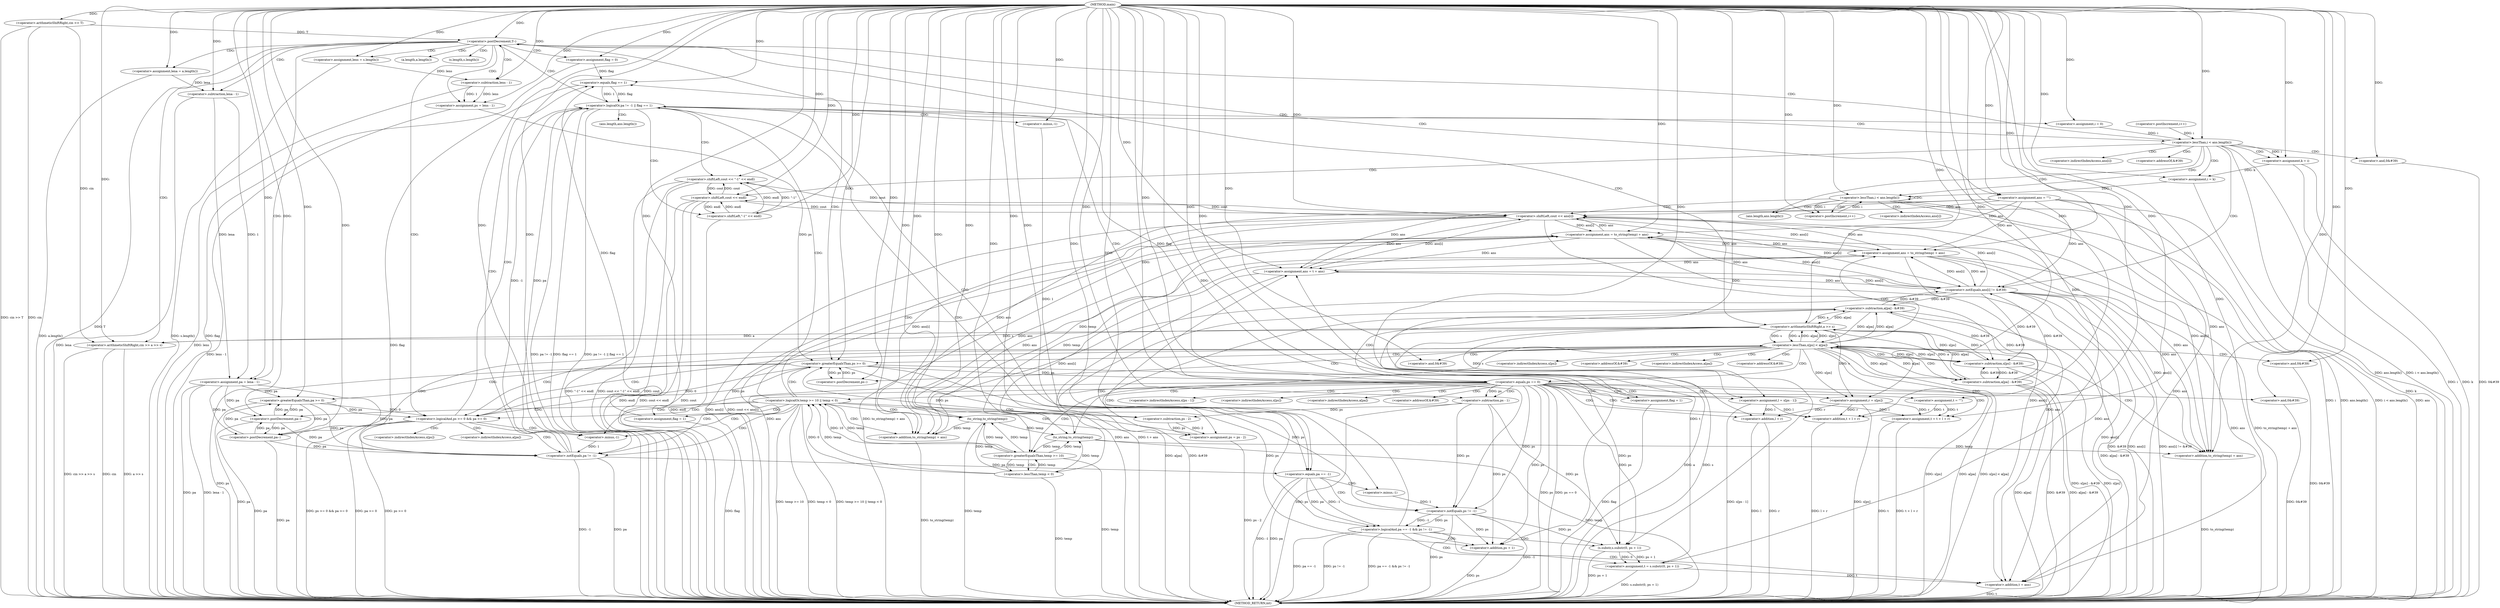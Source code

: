 digraph "main" {  
"1000103" [label = "(METHOD,main)" ]
"1000349" [label = "(METHOD_RETURN,int)" ]
"1000106" [label = "(<operator>.arithmeticShiftRight,cin >> T)" ]
"1000112" [label = "(<operator>.postDecrement,T--)" ]
"1000116" [label = "(<operator>.assignment,flag = 0)" ]
"1000119" [label = "(<operator>.arithmeticShiftRight,cin >> a >> s)" ]
"1000125" [label = "(<operator>.assignment,lena = a.length())" ]
"1000129" [label = "(<operator>.assignment,lens = s.length())" ]
"1000133" [label = "(<operator>.assignment,ans = \"\")" ]
"1000137" [label = "(<operator>.assignment,pa = lena - 1)" ]
"1000143" [label = "(<operator>.assignment,ps = lens - 1)" ]
"1000149" [label = "(<operator>.logicalAnd,ps >= 0 && pa >= 0)" ]
"1000266" [label = "(<operator>.logicalOr,pa != -1 || flag == 1)" ]
"1000274" [label = "(<operator>.shiftLeft,cout << \"-1\" << endl)" ]
"1000121" [label = "(<operator>.arithmeticShiftRight,a >> s)" ]
"1000139" [label = "(<operator>.subtraction,lena - 1)" ]
"1000145" [label = "(<operator>.subtraction,lens - 1)" ]
"1000150" [label = "(<operator>.greaterEqualsThan,ps >= 0)" ]
"1000153" [label = "(<operator>.greaterEqualsThan,pa >= 0)" ]
"1000158" [label = "(<operator>.lessThan,s[ps] < a[pa])" ]
"1000267" [label = "(<operator>.notEquals,pa != -1)" ]
"1000271" [label = "(<operator>.equals,flag == 1)" ]
"1000276" [label = "(<operator>.shiftLeft,\"-1\" << endl)" ]
"1000346" [label = "(<operator>.shiftLeft,cout << endl)" ]
"1000176" [label = "(<operator>.assignment,l = s[ps - 1])" ]
"1000184" [label = "(<operator>.assignment,r = s[ps])" ]
"1000190" [label = "(<operator>.assignment,t = \"\")" ]
"1000193" [label = "(<operator>.assignment,t = t + l + r)" ]
"1000200" [label = "(<operator>.subtraction,a[pa] - &#39)" ]
"1000206" [label = "(<operator>.and,0&#39)" ]
"1000222" [label = "(<operator>.assignment,ans = to_string(temp) + ans)" ]
"1000228" [label = "(<operator>.assignment,ps = ps - 2)" ]
"1000233" [label = "(<operator>.postDecrement,pa--)" ]
"1000269" [label = "(<operator>.minus,-1)" ]
"1000282" [label = "(<operator>.logicalAnd,pa == -1 && ps != -1)" ]
"1000308" [label = "(<operator>.assignment,i = 0)" ]
"1000311" [label = "(<operator>.lessThan,i < ans.length())" ]
"1000333" [label = "(<operator>.assignment,i = k)" ]
"1000336" [label = "(<operator>.lessThan,i < ans.length())" ]
"1000339" [label = "(<operator>.postIncrement,i++)" ]
"1000341" [label = "(<operator>.shiftLeft,cout << ans[i])" ]
"1000167" [label = "(<operator>.equals,ps == 0)" ]
"1000210" [label = "(<operator>.logicalOr,temp >= 10 || temp < 0)" ]
"1000237" [label = "(<operator>.subtraction,s[ps] - &#39)" ]
"1000243" [label = "(<operator>.and,0&#39)" ]
"1000246" [label = "(<operator>.subtraction,a[pa] - &#39)" ]
"1000252" [label = "(<operator>.and,0&#39)" ]
"1000255" [label = "(<operator>.assignment,ans = to_string(temp) + ans)" ]
"1000261" [label = "(<operator>.postDecrement,ps--)" ]
"1000263" [label = "(<operator>.postDecrement,pa--)" ]
"1000293" [label = "(<operator>.assignment,t = s.substr(0, ps + 1))" ]
"1000300" [label = "(<operator>.assignment,ans = t + ans)" ]
"1000314" [label = "(<operator>.postIncrement,i++)" ]
"1000317" [label = "(<operator>.notEquals,ans[i] != &#39)" ]
"1000323" [label = "(<operator>.and,0&#39)" ]
"1000171" [label = "(<operator>.assignment,flag = 1)" ]
"1000195" [label = "(<operator>.addition,t + l + r)" ]
"1000218" [label = "(<operator>.assignment,flag = 1)" ]
"1000224" [label = "(<operator>.addition,to_string(temp) + ans)" ]
"1000230" [label = "(<operator>.subtraction,ps - 2)" ]
"1000283" [label = "(<operator>.equals,pa == -1)" ]
"1000287" [label = "(<operator>.notEquals,ps != -1)" ]
"1000327" [label = "(<operator>.assignment,k = i)" ]
"1000180" [label = "(<operator>.subtraction,ps - 1)" ]
"1000197" [label = "(<operator>.addition,l + r)" ]
"1000211" [label = "(<operator>.greaterEqualsThan,temp >= 10)" ]
"1000214" [label = "(<operator>.lessThan,temp < 0)" ]
"1000225" [label = "(to_string,to_string(temp))" ]
"1000257" [label = "(<operator>.addition,to_string(temp) + ans)" ]
"1000285" [label = "(<operator>.minus,-1)" ]
"1000289" [label = "(<operator>.minus,-1)" ]
"1000295" [label = "(s.substr,s.substr(0, ps + 1))" ]
"1000302" [label = "(<operator>.addition,t + ans)" ]
"1000258" [label = "(to_string,to_string(temp))" ]
"1000297" [label = "(<operator>.addition,ps + 1)" ]
"1000127" [label = "(a.length,a.length())" ]
"1000131" [label = "(s.length,s.length())" ]
"1000159" [label = "(<operator>.indirectIndexAccess,s[ps])" ]
"1000162" [label = "(<operator>.indirectIndexAccess,a[pa])" ]
"1000178" [label = "(<operator>.indirectIndexAccess,s[ps - 1])" ]
"1000186" [label = "(<operator>.indirectIndexAccess,s[ps])" ]
"1000201" [label = "(<operator>.indirectIndexAccess,a[pa])" ]
"1000204" [label = "(<operator>.addressOf,&#39)" ]
"1000313" [label = "(ans.length,ans.length())" ]
"1000338" [label = "(ans.length,ans.length())" ]
"1000343" [label = "(<operator>.indirectIndexAccess,ans[i])" ]
"1000238" [label = "(<operator>.indirectIndexAccess,s[ps])" ]
"1000241" [label = "(<operator>.addressOf,&#39)" ]
"1000247" [label = "(<operator>.indirectIndexAccess,a[pa])" ]
"1000250" [label = "(<operator>.addressOf,&#39)" ]
"1000318" [label = "(<operator>.indirectIndexAccess,ans[i])" ]
"1000321" [label = "(<operator>.addressOf,&#39)" ]
  "1000106" -> "1000349"  [ label = "DDG: cin"] 
  "1000106" -> "1000349"  [ label = "DDG: cin >> T"] 
  "1000112" -> "1000349"  [ label = "DDG: T"] 
  "1000116" -> "1000349"  [ label = "DDG: flag"] 
  "1000119" -> "1000349"  [ label = "DDG: cin"] 
  "1000121" -> "1000349"  [ label = "DDG: a"] 
  "1000121" -> "1000349"  [ label = "DDG: s"] 
  "1000119" -> "1000349"  [ label = "DDG: a >> s"] 
  "1000119" -> "1000349"  [ label = "DDG: cin >> a >> s"] 
  "1000125" -> "1000349"  [ label = "DDG: a.length()"] 
  "1000129" -> "1000349"  [ label = "DDG: s.length()"] 
  "1000133" -> "1000349"  [ label = "DDG: ans"] 
  "1000137" -> "1000349"  [ label = "DDG: pa"] 
  "1000139" -> "1000349"  [ label = "DDG: lena"] 
  "1000137" -> "1000349"  [ label = "DDG: lena - 1"] 
  "1000145" -> "1000349"  [ label = "DDG: lens"] 
  "1000143" -> "1000349"  [ label = "DDG: lens - 1"] 
  "1000150" -> "1000349"  [ label = "DDG: ps"] 
  "1000149" -> "1000349"  [ label = "DDG: ps >= 0"] 
  "1000153" -> "1000349"  [ label = "DDG: pa"] 
  "1000149" -> "1000349"  [ label = "DDG: pa >= 0"] 
  "1000149" -> "1000349"  [ label = "DDG: ps >= 0 && pa >= 0"] 
  "1000158" -> "1000349"  [ label = "DDG: s[ps]"] 
  "1000158" -> "1000349"  [ label = "DDG: a[pa]"] 
  "1000158" -> "1000349"  [ label = "DDG: s[ps] < a[pa]"] 
  "1000237" -> "1000349"  [ label = "DDG: s[ps]"] 
  "1000237" -> "1000349"  [ label = "DDG: s[ps] - &#39"] 
  "1000246" -> "1000349"  [ label = "DDG: a[pa]"] 
  "1000246" -> "1000349"  [ label = "DDG: &#39"] 
  "1000246" -> "1000349"  [ label = "DDG: a[pa] - &#39"] 
  "1000252" -> "1000349"  [ label = "DDG: 0&#39"] 
  "1000255" -> "1000349"  [ label = "DDG: ans"] 
  "1000258" -> "1000349"  [ label = "DDG: temp"] 
  "1000257" -> "1000349"  [ label = "DDG: to_string(temp)"] 
  "1000255" -> "1000349"  [ label = "DDG: to_string(temp) + ans"] 
  "1000263" -> "1000349"  [ label = "DDG: pa"] 
  "1000167" -> "1000349"  [ label = "DDG: ps"] 
  "1000167" -> "1000349"  [ label = "DDG: ps == 0"] 
  "1000180" -> "1000349"  [ label = "DDG: ps"] 
  "1000176" -> "1000349"  [ label = "DDG: s[ps - 1]"] 
  "1000184" -> "1000349"  [ label = "DDG: s[ps]"] 
  "1000193" -> "1000349"  [ label = "DDG: t"] 
  "1000197" -> "1000349"  [ label = "DDG: l"] 
  "1000197" -> "1000349"  [ label = "DDG: r"] 
  "1000195" -> "1000349"  [ label = "DDG: l + r"] 
  "1000193" -> "1000349"  [ label = "DDG: t + l + r"] 
  "1000200" -> "1000349"  [ label = "DDG: a[pa]"] 
  "1000200" -> "1000349"  [ label = "DDG: &#39"] 
  "1000200" -> "1000349"  [ label = "DDG: a[pa] - &#39"] 
  "1000206" -> "1000349"  [ label = "DDG: 0&#39"] 
  "1000211" -> "1000349"  [ label = "DDG: temp"] 
  "1000210" -> "1000349"  [ label = "DDG: temp >= 10"] 
  "1000214" -> "1000349"  [ label = "DDG: temp"] 
  "1000210" -> "1000349"  [ label = "DDG: temp < 0"] 
  "1000210" -> "1000349"  [ label = "DDG: temp >= 10 || temp < 0"] 
  "1000222" -> "1000349"  [ label = "DDG: ans"] 
  "1000225" -> "1000349"  [ label = "DDG: temp"] 
  "1000224" -> "1000349"  [ label = "DDG: to_string(temp)"] 
  "1000222" -> "1000349"  [ label = "DDG: to_string(temp) + ans"] 
  "1000228" -> "1000349"  [ label = "DDG: ps - 2"] 
  "1000233" -> "1000349"  [ label = "DDG: pa"] 
  "1000218" -> "1000349"  [ label = "DDG: flag"] 
  "1000171" -> "1000349"  [ label = "DDG: flag"] 
  "1000267" -> "1000349"  [ label = "DDG: pa"] 
  "1000267" -> "1000349"  [ label = "DDG: -1"] 
  "1000266" -> "1000349"  [ label = "DDG: pa != -1"] 
  "1000271" -> "1000349"  [ label = "DDG: flag"] 
  "1000266" -> "1000349"  [ label = "DDG: flag == 1"] 
  "1000266" -> "1000349"  [ label = "DDG: pa != -1 || flag == 1"] 
  "1000283" -> "1000349"  [ label = "DDG: pa"] 
  "1000283" -> "1000349"  [ label = "DDG: -1"] 
  "1000282" -> "1000349"  [ label = "DDG: pa == -1"] 
  "1000287" -> "1000349"  [ label = "DDG: ps"] 
  "1000287" -> "1000349"  [ label = "DDG: -1"] 
  "1000282" -> "1000349"  [ label = "DDG: ps != -1"] 
  "1000282" -> "1000349"  [ label = "DDG: pa == -1 && ps != -1"] 
  "1000297" -> "1000349"  [ label = "DDG: ps"] 
  "1000295" -> "1000349"  [ label = "DDG: ps + 1"] 
  "1000293" -> "1000349"  [ label = "DDG: s.substr(0, ps + 1)"] 
  "1000300" -> "1000349"  [ label = "DDG: ans"] 
  "1000302" -> "1000349"  [ label = "DDG: t"] 
  "1000300" -> "1000349"  [ label = "DDG: t + ans"] 
  "1000311" -> "1000349"  [ label = "DDG: ans.length()"] 
  "1000311" -> "1000349"  [ label = "DDG: i < ans.length()"] 
  "1000317" -> "1000349"  [ label = "DDG: ans[i]"] 
  "1000317" -> "1000349"  [ label = "DDG: &#39"] 
  "1000317" -> "1000349"  [ label = "DDG: ans[i] != &#39"] 
  "1000323" -> "1000349"  [ label = "DDG: 0&#39"] 
  "1000327" -> "1000349"  [ label = "DDG: k"] 
  "1000327" -> "1000349"  [ label = "DDG: i"] 
  "1000333" -> "1000349"  [ label = "DDG: k"] 
  "1000336" -> "1000349"  [ label = "DDG: i"] 
  "1000336" -> "1000349"  [ label = "DDG: ans.length()"] 
  "1000336" -> "1000349"  [ label = "DDG: i < ans.length()"] 
  "1000346" -> "1000349"  [ label = "DDG: cout"] 
  "1000346" -> "1000349"  [ label = "DDG: endl"] 
  "1000346" -> "1000349"  [ label = "DDG: cout << endl"] 
  "1000341" -> "1000349"  [ label = "DDG: ans[i]"] 
  "1000341" -> "1000349"  [ label = "DDG: cout << ans[i]"] 
  "1000274" -> "1000349"  [ label = "DDG: cout"] 
  "1000276" -> "1000349"  [ label = "DDG: endl"] 
  "1000274" -> "1000349"  [ label = "DDG: \"-1\" << endl"] 
  "1000274" -> "1000349"  [ label = "DDG: cout << \"-1\" << endl"] 
  "1000103" -> "1000106"  [ label = "DDG: "] 
  "1000106" -> "1000112"  [ label = "DDG: T"] 
  "1000103" -> "1000112"  [ label = "DDG: "] 
  "1000103" -> "1000116"  [ label = "DDG: "] 
  "1000103" -> "1000125"  [ label = "DDG: "] 
  "1000103" -> "1000129"  [ label = "DDG: "] 
  "1000103" -> "1000133"  [ label = "DDG: "] 
  "1000139" -> "1000137"  [ label = "DDG: 1"] 
  "1000139" -> "1000137"  [ label = "DDG: lena"] 
  "1000145" -> "1000143"  [ label = "DDG: lens"] 
  "1000145" -> "1000143"  [ label = "DDG: 1"] 
  "1000106" -> "1000119"  [ label = "DDG: cin"] 
  "1000103" -> "1000119"  [ label = "DDG: "] 
  "1000121" -> "1000119"  [ label = "DDG: s"] 
  "1000121" -> "1000119"  [ label = "DDG: a"] 
  "1000103" -> "1000137"  [ label = "DDG: "] 
  "1000103" -> "1000143"  [ label = "DDG: "] 
  "1000158" -> "1000121"  [ label = "DDG: a[pa]"] 
  "1000246" -> "1000121"  [ label = "DDG: a[pa]"] 
  "1000200" -> "1000121"  [ label = "DDG: a[pa]"] 
  "1000103" -> "1000121"  [ label = "DDG: "] 
  "1000158" -> "1000121"  [ label = "DDG: s[ps]"] 
  "1000237" -> "1000121"  [ label = "DDG: s[ps]"] 
  "1000125" -> "1000139"  [ label = "DDG: lena"] 
  "1000103" -> "1000139"  [ label = "DDG: "] 
  "1000129" -> "1000145"  [ label = "DDG: lens"] 
  "1000103" -> "1000145"  [ label = "DDG: "] 
  "1000150" -> "1000149"  [ label = "DDG: ps"] 
  "1000150" -> "1000149"  [ label = "DDG: 0"] 
  "1000153" -> "1000149"  [ label = "DDG: 0"] 
  "1000153" -> "1000149"  [ label = "DDG: pa"] 
  "1000267" -> "1000266"  [ label = "DDG: -1"] 
  "1000267" -> "1000266"  [ label = "DDG: pa"] 
  "1000271" -> "1000266"  [ label = "DDG: 1"] 
  "1000271" -> "1000266"  [ label = "DDG: flag"] 
  "1000346" -> "1000274"  [ label = "DDG: cout"] 
  "1000103" -> "1000274"  [ label = "DDG: "] 
  "1000276" -> "1000274"  [ label = "DDG: endl"] 
  "1000276" -> "1000274"  [ label = "DDG: \"-1\""] 
  "1000143" -> "1000150"  [ label = "DDG: ps"] 
  "1000261" -> "1000150"  [ label = "DDG: ps"] 
  "1000228" -> "1000150"  [ label = "DDG: ps"] 
  "1000103" -> "1000150"  [ label = "DDG: "] 
  "1000137" -> "1000153"  [ label = "DDG: pa"] 
  "1000263" -> "1000153"  [ label = "DDG: pa"] 
  "1000233" -> "1000153"  [ label = "DDG: pa"] 
  "1000103" -> "1000153"  [ label = "DDG: "] 
  "1000137" -> "1000267"  [ label = "DDG: pa"] 
  "1000153" -> "1000267"  [ label = "DDG: pa"] 
  "1000263" -> "1000267"  [ label = "DDG: pa"] 
  "1000233" -> "1000267"  [ label = "DDG: pa"] 
  "1000103" -> "1000267"  [ label = "DDG: "] 
  "1000269" -> "1000267"  [ label = "DDG: 1"] 
  "1000116" -> "1000271"  [ label = "DDG: flag"] 
  "1000218" -> "1000271"  [ label = "DDG: flag"] 
  "1000171" -> "1000271"  [ label = "DDG: flag"] 
  "1000103" -> "1000271"  [ label = "DDG: "] 
  "1000103" -> "1000276"  [ label = "DDG: "] 
  "1000346" -> "1000276"  [ label = "DDG: endl"] 
  "1000121" -> "1000158"  [ label = "DDG: s"] 
  "1000237" -> "1000158"  [ label = "DDG: s[ps]"] 
  "1000121" -> "1000158"  [ label = "DDG: a"] 
  "1000246" -> "1000158"  [ label = "DDG: a[pa]"] 
  "1000200" -> "1000158"  [ label = "DDG: a[pa]"] 
  "1000121" -> "1000176"  [ label = "DDG: s"] 
  "1000121" -> "1000184"  [ label = "DDG: s"] 
  "1000158" -> "1000184"  [ label = "DDG: s[ps]"] 
  "1000103" -> "1000190"  [ label = "DDG: "] 
  "1000184" -> "1000193"  [ label = "DDG: r"] 
  "1000103" -> "1000193"  [ label = "DDG: "] 
  "1000176" -> "1000193"  [ label = "DDG: l"] 
  "1000190" -> "1000193"  [ label = "DDG: t"] 
  "1000225" -> "1000222"  [ label = "DDG: temp"] 
  "1000133" -> "1000222"  [ label = "DDG: ans"] 
  "1000255" -> "1000222"  [ label = "DDG: ans"] 
  "1000317" -> "1000222"  [ label = "DDG: ans[i]"] 
  "1000341" -> "1000222"  [ label = "DDG: ans[i]"] 
  "1000103" -> "1000222"  [ label = "DDG: "] 
  "1000230" -> "1000228"  [ label = "DDG: ps"] 
  "1000230" -> "1000228"  [ label = "DDG: 2"] 
  "1000103" -> "1000269"  [ label = "DDG: "] 
  "1000103" -> "1000308"  [ label = "DDG: "] 
  "1000327" -> "1000333"  [ label = "DDG: k"] 
  "1000103" -> "1000333"  [ label = "DDG: "] 
  "1000341" -> "1000346"  [ label = "DDG: cout"] 
  "1000274" -> "1000346"  [ label = "DDG: cout"] 
  "1000103" -> "1000346"  [ label = "DDG: "] 
  "1000276" -> "1000346"  [ label = "DDG: endl"] 
  "1000103" -> "1000176"  [ label = "DDG: "] 
  "1000103" -> "1000184"  [ label = "DDG: "] 
  "1000121" -> "1000200"  [ label = "DDG: a"] 
  "1000158" -> "1000200"  [ label = "DDG: a[pa]"] 
  "1000246" -> "1000200"  [ label = "DDG: &#39"] 
  "1000317" -> "1000200"  [ label = "DDG: &#39"] 
  "1000103" -> "1000206"  [ label = "DDG: "] 
  "1000103" -> "1000228"  [ label = "DDG: "] 
  "1000137" -> "1000233"  [ label = "DDG: pa"] 
  "1000153" -> "1000233"  [ label = "DDG: pa"] 
  "1000263" -> "1000233"  [ label = "DDG: pa"] 
  "1000103" -> "1000233"  [ label = "DDG: "] 
  "1000133" -> "1000255"  [ label = "DDG: ans"] 
  "1000222" -> "1000255"  [ label = "DDG: ans"] 
  "1000317" -> "1000255"  [ label = "DDG: ans[i]"] 
  "1000341" -> "1000255"  [ label = "DDG: ans[i]"] 
  "1000103" -> "1000255"  [ label = "DDG: "] 
  "1000258" -> "1000255"  [ label = "DDG: temp"] 
  "1000283" -> "1000282"  [ label = "DDG: -1"] 
  "1000283" -> "1000282"  [ label = "DDG: pa"] 
  "1000287" -> "1000282"  [ label = "DDG: ps"] 
  "1000287" -> "1000282"  [ label = "DDG: -1"] 
  "1000295" -> "1000293"  [ label = "DDG: ps + 1"] 
  "1000295" -> "1000293"  [ label = "DDG: 0"] 
  "1000293" -> "1000300"  [ label = "DDG: t"] 
  "1000103" -> "1000300"  [ label = "DDG: "] 
  "1000133" -> "1000300"  [ label = "DDG: ans"] 
  "1000255" -> "1000300"  [ label = "DDG: ans"] 
  "1000222" -> "1000300"  [ label = "DDG: ans"] 
  "1000317" -> "1000300"  [ label = "DDG: ans[i]"] 
  "1000341" -> "1000300"  [ label = "DDG: ans[i]"] 
  "1000308" -> "1000311"  [ label = "DDG: i"] 
  "1000314" -> "1000311"  [ label = "DDG: i"] 
  "1000103" -> "1000311"  [ label = "DDG: "] 
  "1000333" -> "1000336"  [ label = "DDG: i"] 
  "1000339" -> "1000336"  [ label = "DDG: i"] 
  "1000103" -> "1000336"  [ label = "DDG: "] 
  "1000336" -> "1000339"  [ label = "DDG: i"] 
  "1000103" -> "1000339"  [ label = "DDG: "] 
  "1000346" -> "1000341"  [ label = "DDG: cout"] 
  "1000274" -> "1000341"  [ label = "DDG: cout"] 
  "1000103" -> "1000341"  [ label = "DDG: "] 
  "1000133" -> "1000341"  [ label = "DDG: ans"] 
  "1000255" -> "1000341"  [ label = "DDG: ans"] 
  "1000222" -> "1000341"  [ label = "DDG: ans"] 
  "1000300" -> "1000341"  [ label = "DDG: ans"] 
  "1000317" -> "1000341"  [ label = "DDG: ans[i]"] 
  "1000150" -> "1000167"  [ label = "DDG: ps"] 
  "1000103" -> "1000167"  [ label = "DDG: "] 
  "1000103" -> "1000171"  [ label = "DDG: "] 
  "1000190" -> "1000195"  [ label = "DDG: t"] 
  "1000103" -> "1000195"  [ label = "DDG: "] 
  "1000184" -> "1000195"  [ label = "DDG: r"] 
  "1000176" -> "1000195"  [ label = "DDG: l"] 
  "1000211" -> "1000210"  [ label = "DDG: temp"] 
  "1000211" -> "1000210"  [ label = "DDG: 10"] 
  "1000214" -> "1000210"  [ label = "DDG: temp"] 
  "1000214" -> "1000210"  [ label = "DDG: 0"] 
  "1000103" -> "1000218"  [ label = "DDG: "] 
  "1000225" -> "1000224"  [ label = "DDG: temp"] 
  "1000133" -> "1000224"  [ label = "DDG: ans"] 
  "1000255" -> "1000224"  [ label = "DDG: ans"] 
  "1000222" -> "1000224"  [ label = "DDG: ans"] 
  "1000317" -> "1000224"  [ label = "DDG: ans[i]"] 
  "1000341" -> "1000224"  [ label = "DDG: ans[i]"] 
  "1000103" -> "1000224"  [ label = "DDG: "] 
  "1000180" -> "1000230"  [ label = "DDG: ps"] 
  "1000103" -> "1000230"  [ label = "DDG: "] 
  "1000121" -> "1000237"  [ label = "DDG: s"] 
  "1000158" -> "1000237"  [ label = "DDG: s[ps]"] 
  "1000246" -> "1000237"  [ label = "DDG: &#39"] 
  "1000200" -> "1000237"  [ label = "DDG: &#39"] 
  "1000317" -> "1000237"  [ label = "DDG: &#39"] 
  "1000103" -> "1000243"  [ label = "DDG: "] 
  "1000121" -> "1000246"  [ label = "DDG: a"] 
  "1000158" -> "1000246"  [ label = "DDG: a[pa]"] 
  "1000237" -> "1000246"  [ label = "DDG: &#39"] 
  "1000103" -> "1000252"  [ label = "DDG: "] 
  "1000150" -> "1000261"  [ label = "DDG: ps"] 
  "1000103" -> "1000261"  [ label = "DDG: "] 
  "1000137" -> "1000263"  [ label = "DDG: pa"] 
  "1000153" -> "1000263"  [ label = "DDG: pa"] 
  "1000233" -> "1000263"  [ label = "DDG: pa"] 
  "1000103" -> "1000263"  [ label = "DDG: "] 
  "1000267" -> "1000283"  [ label = "DDG: pa"] 
  "1000103" -> "1000283"  [ label = "DDG: "] 
  "1000285" -> "1000283"  [ label = "DDG: 1"] 
  "1000150" -> "1000287"  [ label = "DDG: ps"] 
  "1000167" -> "1000287"  [ label = "DDG: ps"] 
  "1000180" -> "1000287"  [ label = "DDG: ps"] 
  "1000103" -> "1000287"  [ label = "DDG: "] 
  "1000289" -> "1000287"  [ label = "DDG: 1"] 
  "1000103" -> "1000293"  [ label = "DDG: "] 
  "1000133" -> "1000317"  [ label = "DDG: ans"] 
  "1000255" -> "1000317"  [ label = "DDG: ans"] 
  "1000222" -> "1000317"  [ label = "DDG: ans"] 
  "1000300" -> "1000317"  [ label = "DDG: ans"] 
  "1000341" -> "1000317"  [ label = "DDG: ans[i]"] 
  "1000246" -> "1000317"  [ label = "DDG: &#39"] 
  "1000200" -> "1000317"  [ label = "DDG: &#39"] 
  "1000103" -> "1000323"  [ label = "DDG: "] 
  "1000311" -> "1000327"  [ label = "DDG: i"] 
  "1000103" -> "1000327"  [ label = "DDG: "] 
  "1000167" -> "1000180"  [ label = "DDG: ps"] 
  "1000103" -> "1000180"  [ label = "DDG: "] 
  "1000176" -> "1000197"  [ label = "DDG: l"] 
  "1000103" -> "1000197"  [ label = "DDG: "] 
  "1000184" -> "1000197"  [ label = "DDG: r"] 
  "1000258" -> "1000211"  [ label = "DDG: temp"] 
  "1000214" -> "1000211"  [ label = "DDG: temp"] 
  "1000225" -> "1000211"  [ label = "DDG: temp"] 
  "1000103" -> "1000211"  [ label = "DDG: "] 
  "1000211" -> "1000214"  [ label = "DDG: temp"] 
  "1000103" -> "1000214"  [ label = "DDG: "] 
  "1000211" -> "1000225"  [ label = "DDG: temp"] 
  "1000214" -> "1000225"  [ label = "DDG: temp"] 
  "1000103" -> "1000225"  [ label = "DDG: "] 
  "1000258" -> "1000257"  [ label = "DDG: temp"] 
  "1000133" -> "1000257"  [ label = "DDG: ans"] 
  "1000255" -> "1000257"  [ label = "DDG: ans"] 
  "1000222" -> "1000257"  [ label = "DDG: ans"] 
  "1000317" -> "1000257"  [ label = "DDG: ans[i]"] 
  "1000341" -> "1000257"  [ label = "DDG: ans[i]"] 
  "1000103" -> "1000257"  [ label = "DDG: "] 
  "1000103" -> "1000285"  [ label = "DDG: "] 
  "1000103" -> "1000289"  [ label = "DDG: "] 
  "1000103" -> "1000295"  [ label = "DDG: "] 
  "1000150" -> "1000295"  [ label = "DDG: ps"] 
  "1000167" -> "1000295"  [ label = "DDG: ps"] 
  "1000180" -> "1000295"  [ label = "DDG: ps"] 
  "1000287" -> "1000295"  [ label = "DDG: ps"] 
  "1000293" -> "1000302"  [ label = "DDG: t"] 
  "1000103" -> "1000302"  [ label = "DDG: "] 
  "1000133" -> "1000302"  [ label = "DDG: ans"] 
  "1000255" -> "1000302"  [ label = "DDG: ans"] 
  "1000222" -> "1000302"  [ label = "DDG: ans"] 
  "1000317" -> "1000302"  [ label = "DDG: ans[i]"] 
  "1000341" -> "1000302"  [ label = "DDG: ans[i]"] 
  "1000211" -> "1000258"  [ label = "DDG: temp"] 
  "1000214" -> "1000258"  [ label = "DDG: temp"] 
  "1000225" -> "1000258"  [ label = "DDG: temp"] 
  "1000103" -> "1000258"  [ label = "DDG: "] 
  "1000150" -> "1000297"  [ label = "DDG: ps"] 
  "1000167" -> "1000297"  [ label = "DDG: ps"] 
  "1000180" -> "1000297"  [ label = "DDG: ps"] 
  "1000287" -> "1000297"  [ label = "DDG: ps"] 
  "1000103" -> "1000297"  [ label = "DDG: "] 
  "1000112" -> "1000127"  [ label = "CDG: "] 
  "1000112" -> "1000133"  [ label = "CDG: "] 
  "1000112" -> "1000119"  [ label = "CDG: "] 
  "1000112" -> "1000121"  [ label = "CDG: "] 
  "1000112" -> "1000131"  [ label = "CDG: "] 
  "1000112" -> "1000143"  [ label = "CDG: "] 
  "1000112" -> "1000137"  [ label = "CDG: "] 
  "1000112" -> "1000129"  [ label = "CDG: "] 
  "1000112" -> "1000125"  [ label = "CDG: "] 
  "1000112" -> "1000150"  [ label = "CDG: "] 
  "1000112" -> "1000139"  [ label = "CDG: "] 
  "1000112" -> "1000149"  [ label = "CDG: "] 
  "1000112" -> "1000116"  [ label = "CDG: "] 
  "1000112" -> "1000145"  [ label = "CDG: "] 
  "1000149" -> "1000269"  [ label = "CDG: "] 
  "1000149" -> "1000267"  [ label = "CDG: "] 
  "1000149" -> "1000158"  [ label = "CDG: "] 
  "1000149" -> "1000162"  [ label = "CDG: "] 
  "1000149" -> "1000266"  [ label = "CDG: "] 
  "1000149" -> "1000159"  [ label = "CDG: "] 
  "1000266" -> "1000276"  [ label = "CDG: "] 
  "1000266" -> "1000274"  [ label = "CDG: "] 
  "1000266" -> "1000112"  [ label = "CDG: "] 
  "1000266" -> "1000282"  [ label = "CDG: "] 
  "1000266" -> "1000308"  [ label = "CDG: "] 
  "1000266" -> "1000285"  [ label = "CDG: "] 
  "1000266" -> "1000313"  [ label = "CDG: "] 
  "1000266" -> "1000311"  [ label = "CDG: "] 
  "1000266" -> "1000283"  [ label = "CDG: "] 
  "1000150" -> "1000153"  [ label = "CDG: "] 
  "1000267" -> "1000271"  [ label = "CDG: "] 
  "1000158" -> "1000258"  [ label = "CDG: "] 
  "1000158" -> "1000167"  [ label = "CDG: "] 
  "1000158" -> "1000247"  [ label = "CDG: "] 
  "1000158" -> "1000263"  [ label = "CDG: "] 
  "1000158" -> "1000257"  [ label = "CDG: "] 
  "1000158" -> "1000241"  [ label = "CDG: "] 
  "1000158" -> "1000238"  [ label = "CDG: "] 
  "1000158" -> "1000150"  [ label = "CDG: "] 
  "1000158" -> "1000255"  [ label = "CDG: "] 
  "1000158" -> "1000243"  [ label = "CDG: "] 
  "1000158" -> "1000149"  [ label = "CDG: "] 
  "1000158" -> "1000261"  [ label = "CDG: "] 
  "1000158" -> "1000250"  [ label = "CDG: "] 
  "1000158" -> "1000246"  [ label = "CDG: "] 
  "1000158" -> "1000252"  [ label = "CDG: "] 
  "1000158" -> "1000237"  [ label = "CDG: "] 
  "1000282" -> "1000302"  [ label = "CDG: "] 
  "1000282" -> "1000300"  [ label = "CDG: "] 
  "1000282" -> "1000293"  [ label = "CDG: "] 
  "1000282" -> "1000295"  [ label = "CDG: "] 
  "1000282" -> "1000297"  [ label = "CDG: "] 
  "1000311" -> "1000321"  [ label = "CDG: "] 
  "1000311" -> "1000112"  [ label = "CDG: "] 
  "1000311" -> "1000336"  [ label = "CDG: "] 
  "1000311" -> "1000346"  [ label = "CDG: "] 
  "1000311" -> "1000317"  [ label = "CDG: "] 
  "1000311" -> "1000338"  [ label = "CDG: "] 
  "1000311" -> "1000318"  [ label = "CDG: "] 
  "1000311" -> "1000333"  [ label = "CDG: "] 
  "1000311" -> "1000323"  [ label = "CDG: "] 
  "1000311" -> "1000327"  [ label = "CDG: "] 
  "1000336" -> "1000336"  [ label = "CDG: "] 
  "1000336" -> "1000338"  [ label = "CDG: "] 
  "1000336" -> "1000339"  [ label = "CDG: "] 
  "1000336" -> "1000341"  [ label = "CDG: "] 
  "1000336" -> "1000343"  [ label = "CDG: "] 
  "1000167" -> "1000180"  [ label = "CDG: "] 
  "1000167" -> "1000210"  [ label = "CDG: "] 
  "1000167" -> "1000206"  [ label = "CDG: "] 
  "1000167" -> "1000190"  [ label = "CDG: "] 
  "1000167" -> "1000201"  [ label = "CDG: "] 
  "1000167" -> "1000176"  [ label = "CDG: "] 
  "1000167" -> "1000195"  [ label = "CDG: "] 
  "1000167" -> "1000193"  [ label = "CDG: "] 
  "1000167" -> "1000184"  [ label = "CDG: "] 
  "1000167" -> "1000200"  [ label = "CDG: "] 
  "1000167" -> "1000211"  [ label = "CDG: "] 
  "1000167" -> "1000197"  [ label = "CDG: "] 
  "1000167" -> "1000204"  [ label = "CDG: "] 
  "1000167" -> "1000186"  [ label = "CDG: "] 
  "1000167" -> "1000178"  [ label = "CDG: "] 
  "1000167" -> "1000171"  [ label = "CDG: "] 
  "1000167" -> "1000269"  [ label = "CDG: "] 
  "1000167" -> "1000267"  [ label = "CDG: "] 
  "1000167" -> "1000266"  [ label = "CDG: "] 
  "1000210" -> "1000233"  [ label = "CDG: "] 
  "1000210" -> "1000222"  [ label = "CDG: "] 
  "1000210" -> "1000224"  [ label = "CDG: "] 
  "1000210" -> "1000230"  [ label = "CDG: "] 
  "1000210" -> "1000225"  [ label = "CDG: "] 
  "1000210" -> "1000150"  [ label = "CDG: "] 
  "1000210" -> "1000149"  [ label = "CDG: "] 
  "1000210" -> "1000218"  [ label = "CDG: "] 
  "1000210" -> "1000228"  [ label = "CDG: "] 
  "1000210" -> "1000269"  [ label = "CDG: "] 
  "1000210" -> "1000267"  [ label = "CDG: "] 
  "1000210" -> "1000266"  [ label = "CDG: "] 
  "1000283" -> "1000287"  [ label = "CDG: "] 
  "1000283" -> "1000289"  [ label = "CDG: "] 
  "1000211" -> "1000214"  [ label = "CDG: "] 
}
